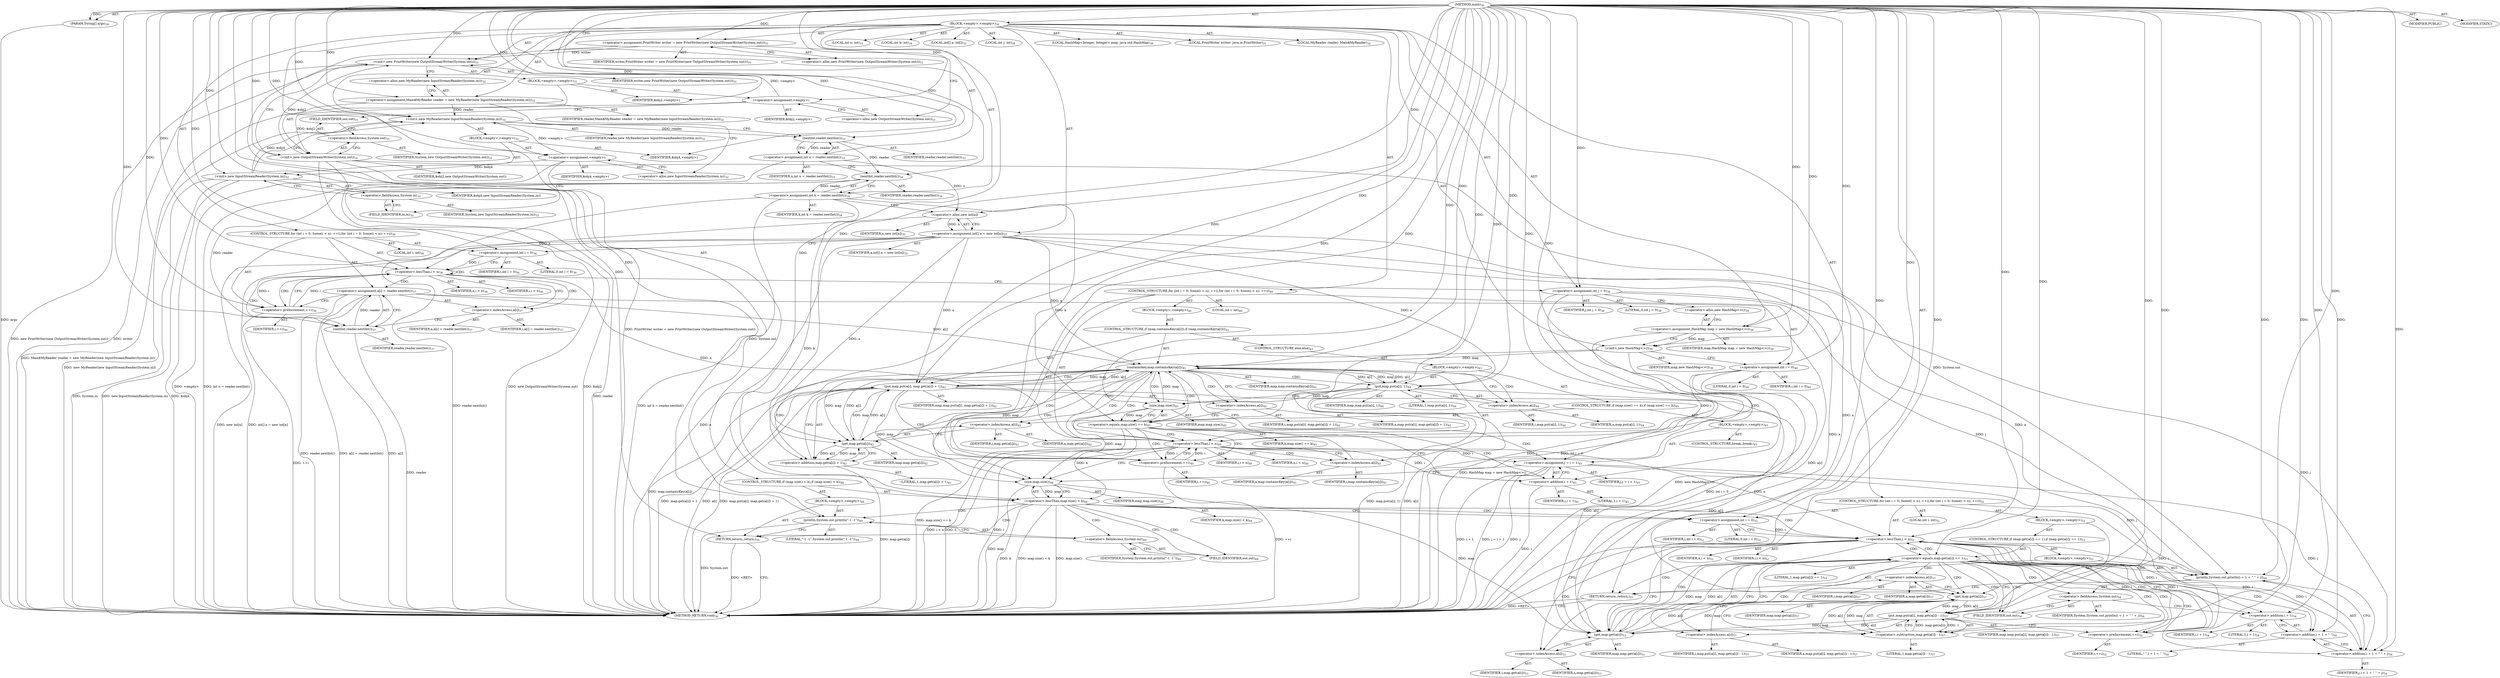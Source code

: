 digraph "main" {  
"119" [label = <(METHOD,main)<SUB>30</SUB>> ]
"120" [label = <(PARAM,String[] args)<SUB>30</SUB>> ]
"121" [label = <(BLOCK,&lt;empty&gt;,&lt;empty&gt;)<SUB>30</SUB>> ]
"20" [label = <(LOCAL,PrintWriter writer: java.io.PrintWriter)<SUB>31</SUB>> ]
"122" [label = <(&lt;operator&gt;.assignment,PrintWriter writer = new PrintWriter(new OutputStreamWriter(System.out)))<SUB>31</SUB>> ]
"123" [label = <(IDENTIFIER,writer,PrintWriter writer = new PrintWriter(new OutputStreamWriter(System.out)))<SUB>31</SUB>> ]
"124" [label = <(&lt;operator&gt;.alloc,new PrintWriter(new OutputStreamWriter(System.out)))<SUB>31</SUB>> ]
"125" [label = <(&lt;init&gt;,new PrintWriter(new OutputStreamWriter(System.out)))<SUB>31</SUB>> ]
"19" [label = <(IDENTIFIER,writer,new PrintWriter(new OutputStreamWriter(System.out)))<SUB>31</SUB>> ]
"126" [label = <(BLOCK,&lt;empty&gt;,&lt;empty&gt;)<SUB>31</SUB>> ]
"127" [label = <(&lt;operator&gt;.assignment,&lt;empty&gt;)> ]
"128" [label = <(IDENTIFIER,$obj2,&lt;empty&gt;)> ]
"129" [label = <(&lt;operator&gt;.alloc,new OutputStreamWriter(System.out))<SUB>31</SUB>> ]
"130" [label = <(&lt;init&gt;,new OutputStreamWriter(System.out))<SUB>31</SUB>> ]
"131" [label = <(IDENTIFIER,$obj2,new OutputStreamWriter(System.out))> ]
"132" [label = <(&lt;operator&gt;.fieldAccess,System.out)<SUB>31</SUB>> ]
"133" [label = <(IDENTIFIER,System,new OutputStreamWriter(System.out))<SUB>31</SUB>> ]
"134" [label = <(FIELD_IDENTIFIER,out,out)<SUB>31</SUB>> ]
"135" [label = <(IDENTIFIER,$obj2,&lt;empty&gt;)> ]
"22" [label = <(LOCAL,MyReader reader: Main$MyReader)<SUB>32</SUB>> ]
"136" [label = <(&lt;operator&gt;.assignment,Main$MyReader reader = new MyReader(new InputStreamReader(System.in)))<SUB>32</SUB>> ]
"137" [label = <(IDENTIFIER,reader,Main$MyReader reader = new MyReader(new InputStreamReader(System.in)))<SUB>32</SUB>> ]
"138" [label = <(&lt;operator&gt;.alloc,new MyReader(new InputStreamReader(System.in)))<SUB>32</SUB>> ]
"139" [label = <(&lt;init&gt;,new MyReader(new InputStreamReader(System.in)))<SUB>32</SUB>> ]
"21" [label = <(IDENTIFIER,reader,new MyReader(new InputStreamReader(System.in)))<SUB>32</SUB>> ]
"140" [label = <(BLOCK,&lt;empty&gt;,&lt;empty&gt;)<SUB>32</SUB>> ]
"141" [label = <(&lt;operator&gt;.assignment,&lt;empty&gt;)> ]
"142" [label = <(IDENTIFIER,$obj4,&lt;empty&gt;)> ]
"143" [label = <(&lt;operator&gt;.alloc,new InputStreamReader(System.in))<SUB>32</SUB>> ]
"144" [label = <(&lt;init&gt;,new InputStreamReader(System.in))<SUB>32</SUB>> ]
"145" [label = <(IDENTIFIER,$obj4,new InputStreamReader(System.in))> ]
"146" [label = <(&lt;operator&gt;.fieldAccess,System.in)<SUB>32</SUB>> ]
"147" [label = <(IDENTIFIER,System,new InputStreamReader(System.in))<SUB>32</SUB>> ]
"148" [label = <(FIELD_IDENTIFIER,in,in)<SUB>32</SUB>> ]
"149" [label = <(IDENTIFIER,$obj4,&lt;empty&gt;)> ]
"150" [label = <(LOCAL,int n: int)<SUB>33</SUB>> ]
"151" [label = <(&lt;operator&gt;.assignment,int n = reader.nextInt())<SUB>33</SUB>> ]
"152" [label = <(IDENTIFIER,n,int n = reader.nextInt())<SUB>33</SUB>> ]
"153" [label = <(nextInt,reader.nextInt())<SUB>33</SUB>> ]
"154" [label = <(IDENTIFIER,reader,reader.nextInt())<SUB>33</SUB>> ]
"155" [label = <(LOCAL,int k: int)<SUB>34</SUB>> ]
"156" [label = <(&lt;operator&gt;.assignment,int k = reader.nextInt())<SUB>34</SUB>> ]
"157" [label = <(IDENTIFIER,k,int k = reader.nextInt())<SUB>34</SUB>> ]
"158" [label = <(nextInt,reader.nextInt())<SUB>34</SUB>> ]
"159" [label = <(IDENTIFIER,reader,reader.nextInt())<SUB>34</SUB>> ]
"160" [label = <(LOCAL,int[] a: int[])<SUB>35</SUB>> ]
"161" [label = <(&lt;operator&gt;.assignment,int[] a = new int[n])<SUB>35</SUB>> ]
"162" [label = <(IDENTIFIER,a,int[] a = new int[n])<SUB>35</SUB>> ]
"163" [label = <(&lt;operator&gt;.alloc,new int[n])> ]
"164" [label = <(IDENTIFIER,n,new int[n])<SUB>35</SUB>> ]
"165" [label = <(CONTROL_STRUCTURE,for (int i = 0; Some(i &lt; n); ++i),for (int i = 0; Some(i &lt; n); ++i))<SUB>36</SUB>> ]
"166" [label = <(LOCAL,int i: int)<SUB>36</SUB>> ]
"167" [label = <(&lt;operator&gt;.assignment,int i = 0)<SUB>36</SUB>> ]
"168" [label = <(IDENTIFIER,i,int i = 0)<SUB>36</SUB>> ]
"169" [label = <(LITERAL,0,int i = 0)<SUB>36</SUB>> ]
"170" [label = <(&lt;operator&gt;.lessThan,i &lt; n)<SUB>36</SUB>> ]
"171" [label = <(IDENTIFIER,i,i &lt; n)<SUB>36</SUB>> ]
"172" [label = <(IDENTIFIER,n,i &lt; n)<SUB>36</SUB>> ]
"173" [label = <(&lt;operator&gt;.preIncrement,++i)<SUB>36</SUB>> ]
"174" [label = <(IDENTIFIER,i,++i)<SUB>36</SUB>> ]
"175" [label = <(&lt;operator&gt;.assignment,a[i] = reader.nextInt())<SUB>37</SUB>> ]
"176" [label = <(&lt;operator&gt;.indexAccess,a[i])<SUB>37</SUB>> ]
"177" [label = <(IDENTIFIER,a,a[i] = reader.nextInt())<SUB>37</SUB>> ]
"178" [label = <(IDENTIFIER,i,a[i] = reader.nextInt())<SUB>37</SUB>> ]
"179" [label = <(nextInt,reader.nextInt())<SUB>37</SUB>> ]
"180" [label = <(IDENTIFIER,reader,reader.nextInt())<SUB>37</SUB>> ]
"181" [label = <(LOCAL,int j: int)<SUB>38</SUB>> ]
"182" [label = <(&lt;operator&gt;.assignment,int j = 0)<SUB>38</SUB>> ]
"183" [label = <(IDENTIFIER,j,int j = 0)<SUB>38</SUB>> ]
"184" [label = <(LITERAL,0,int j = 0)<SUB>38</SUB>> ]
"24" [label = <(LOCAL,HashMap&lt;Integer, Integer&gt; map: java.util.HashMap)<SUB>39</SUB>> ]
"185" [label = <(&lt;operator&gt;.assignment,HashMap map = new HashMap&lt;&gt;())<SUB>39</SUB>> ]
"186" [label = <(IDENTIFIER,map,HashMap map = new HashMap&lt;&gt;())<SUB>39</SUB>> ]
"187" [label = <(&lt;operator&gt;.alloc,new HashMap&lt;&gt;())<SUB>39</SUB>> ]
"188" [label = <(&lt;init&gt;,new HashMap&lt;&gt;())<SUB>39</SUB>> ]
"23" [label = <(IDENTIFIER,map,new HashMap&lt;&gt;())<SUB>39</SUB>> ]
"189" [label = <(CONTROL_STRUCTURE,for (int i = 0; Some(i &lt; n); ++i),for (int i = 0; Some(i &lt; n); ++i))<SUB>40</SUB>> ]
"190" [label = <(LOCAL,int i: int)<SUB>40</SUB>> ]
"191" [label = <(&lt;operator&gt;.assignment,int i = 0)<SUB>40</SUB>> ]
"192" [label = <(IDENTIFIER,i,int i = 0)<SUB>40</SUB>> ]
"193" [label = <(LITERAL,0,int i = 0)<SUB>40</SUB>> ]
"194" [label = <(&lt;operator&gt;.lessThan,i &lt; n)<SUB>40</SUB>> ]
"195" [label = <(IDENTIFIER,i,i &lt; n)<SUB>40</SUB>> ]
"196" [label = <(IDENTIFIER,n,i &lt; n)<SUB>40</SUB>> ]
"197" [label = <(&lt;operator&gt;.preIncrement,++i)<SUB>40</SUB>> ]
"198" [label = <(IDENTIFIER,i,++i)<SUB>40</SUB>> ]
"199" [label = <(BLOCK,&lt;empty&gt;,&lt;empty&gt;)<SUB>40</SUB>> ]
"200" [label = <(CONTROL_STRUCTURE,if (map.containsKey(a[i])),if (map.containsKey(a[i])))<SUB>41</SUB>> ]
"201" [label = <(containsKey,map.containsKey(a[i]))<SUB>41</SUB>> ]
"202" [label = <(IDENTIFIER,map,map.containsKey(a[i]))<SUB>41</SUB>> ]
"203" [label = <(&lt;operator&gt;.indexAccess,a[i])<SUB>41</SUB>> ]
"204" [label = <(IDENTIFIER,a,map.containsKey(a[i]))<SUB>41</SUB>> ]
"205" [label = <(IDENTIFIER,i,map.containsKey(a[i]))<SUB>41</SUB>> ]
"206" [label = <(put,map.put(a[i], map.get(a[i]) + 1))<SUB>42</SUB>> ]
"207" [label = <(IDENTIFIER,map,map.put(a[i], map.get(a[i]) + 1))<SUB>42</SUB>> ]
"208" [label = <(&lt;operator&gt;.indexAccess,a[i])<SUB>42</SUB>> ]
"209" [label = <(IDENTIFIER,a,map.put(a[i], map.get(a[i]) + 1))<SUB>42</SUB>> ]
"210" [label = <(IDENTIFIER,i,map.put(a[i], map.get(a[i]) + 1))<SUB>42</SUB>> ]
"211" [label = <(&lt;operator&gt;.addition,map.get(a[i]) + 1)<SUB>42</SUB>> ]
"212" [label = <(get,map.get(a[i]))<SUB>42</SUB>> ]
"213" [label = <(IDENTIFIER,map,map.get(a[i]))<SUB>42</SUB>> ]
"214" [label = <(&lt;operator&gt;.indexAccess,a[i])<SUB>42</SUB>> ]
"215" [label = <(IDENTIFIER,a,map.get(a[i]))<SUB>42</SUB>> ]
"216" [label = <(IDENTIFIER,i,map.get(a[i]))<SUB>42</SUB>> ]
"217" [label = <(LITERAL,1,map.get(a[i]) + 1)<SUB>42</SUB>> ]
"218" [label = <(CONTROL_STRUCTURE,else,else)<SUB>43</SUB>> ]
"219" [label = <(BLOCK,&lt;empty&gt;,&lt;empty&gt;)<SUB>43</SUB>> ]
"220" [label = <(put,map.put(a[i], 1))<SUB>44</SUB>> ]
"221" [label = <(IDENTIFIER,map,map.put(a[i], 1))<SUB>44</SUB>> ]
"222" [label = <(&lt;operator&gt;.indexAccess,a[i])<SUB>44</SUB>> ]
"223" [label = <(IDENTIFIER,a,map.put(a[i], 1))<SUB>44</SUB>> ]
"224" [label = <(IDENTIFIER,i,map.put(a[i], 1))<SUB>44</SUB>> ]
"225" [label = <(LITERAL,1,map.put(a[i], 1))<SUB>44</SUB>> ]
"226" [label = <(CONTROL_STRUCTURE,if (map.size() == k),if (map.size() == k))<SUB>45</SUB>> ]
"227" [label = <(&lt;operator&gt;.equals,map.size() == k)<SUB>45</SUB>> ]
"228" [label = <(size,map.size())<SUB>45</SUB>> ]
"229" [label = <(IDENTIFIER,map,map.size())<SUB>45</SUB>> ]
"230" [label = <(IDENTIFIER,k,map.size() == k)<SUB>45</SUB>> ]
"231" [label = <(BLOCK,&lt;empty&gt;,&lt;empty&gt;)<SUB>45</SUB>> ]
"232" [label = <(&lt;operator&gt;.assignment,j = i + 1)<SUB>45</SUB>> ]
"233" [label = <(IDENTIFIER,j,j = i + 1)<SUB>45</SUB>> ]
"234" [label = <(&lt;operator&gt;.addition,i + 1)<SUB>45</SUB>> ]
"235" [label = <(IDENTIFIER,i,i + 1)<SUB>45</SUB>> ]
"236" [label = <(LITERAL,1,i + 1)<SUB>45</SUB>> ]
"237" [label = <(CONTROL_STRUCTURE,break;,break;)<SUB>45</SUB>> ]
"238" [label = <(CONTROL_STRUCTURE,if (map.size() &lt; k),if (map.size() &lt; k))<SUB>48</SUB>> ]
"239" [label = <(&lt;operator&gt;.lessThan,map.size() &lt; k)<SUB>48</SUB>> ]
"240" [label = <(size,map.size())<SUB>48</SUB>> ]
"241" [label = <(IDENTIFIER,map,map.size())<SUB>48</SUB>> ]
"242" [label = <(IDENTIFIER,k,map.size() &lt; k)<SUB>48</SUB>> ]
"243" [label = <(BLOCK,&lt;empty&gt;,&lt;empty&gt;)<SUB>48</SUB>> ]
"244" [label = <(println,System.out.println(&quot;-1 -1&quot;))<SUB>49</SUB>> ]
"245" [label = <(&lt;operator&gt;.fieldAccess,System.out)<SUB>49</SUB>> ]
"246" [label = <(IDENTIFIER,System,System.out.println(&quot;-1 -1&quot;))<SUB>49</SUB>> ]
"247" [label = <(FIELD_IDENTIFIER,out,out)<SUB>49</SUB>> ]
"248" [label = <(LITERAL,&quot;-1 -1&quot;,System.out.println(&quot;-1 -1&quot;))<SUB>49</SUB>> ]
"249" [label = <(RETURN,return;,return;)<SUB>50</SUB>> ]
"250" [label = <(CONTROL_STRUCTURE,for (int i = 0; Some(i &lt; n); ++i),for (int i = 0; Some(i &lt; n); ++i))<SUB>52</SUB>> ]
"251" [label = <(LOCAL,int i: int)<SUB>52</SUB>> ]
"252" [label = <(&lt;operator&gt;.assignment,int i = 0)<SUB>52</SUB>> ]
"253" [label = <(IDENTIFIER,i,int i = 0)<SUB>52</SUB>> ]
"254" [label = <(LITERAL,0,int i = 0)<SUB>52</SUB>> ]
"255" [label = <(&lt;operator&gt;.lessThan,i &lt; n)<SUB>52</SUB>> ]
"256" [label = <(IDENTIFIER,i,i &lt; n)<SUB>52</SUB>> ]
"257" [label = <(IDENTIFIER,n,i &lt; n)<SUB>52</SUB>> ]
"258" [label = <(&lt;operator&gt;.preIncrement,++i)<SUB>52</SUB>> ]
"259" [label = <(IDENTIFIER,i,++i)<SUB>52</SUB>> ]
"260" [label = <(BLOCK,&lt;empty&gt;,&lt;empty&gt;)<SUB>52</SUB>> ]
"261" [label = <(CONTROL_STRUCTURE,if (map.get(a[i]) == 1),if (map.get(a[i]) == 1))<SUB>53</SUB>> ]
"262" [label = <(&lt;operator&gt;.equals,map.get(a[i]) == 1)<SUB>53</SUB>> ]
"263" [label = <(get,map.get(a[i]))<SUB>53</SUB>> ]
"264" [label = <(IDENTIFIER,map,map.get(a[i]))<SUB>53</SUB>> ]
"265" [label = <(&lt;operator&gt;.indexAccess,a[i])<SUB>53</SUB>> ]
"266" [label = <(IDENTIFIER,a,map.get(a[i]))<SUB>53</SUB>> ]
"267" [label = <(IDENTIFIER,i,map.get(a[i]))<SUB>53</SUB>> ]
"268" [label = <(LITERAL,1,map.get(a[i]) == 1)<SUB>53</SUB>> ]
"269" [label = <(BLOCK,&lt;empty&gt;,&lt;empty&gt;)<SUB>53</SUB>> ]
"270" [label = <(println,System.out.println(i + 1 + &quot; &quot; + j))<SUB>54</SUB>> ]
"271" [label = <(&lt;operator&gt;.fieldAccess,System.out)<SUB>54</SUB>> ]
"272" [label = <(IDENTIFIER,System,System.out.println(i + 1 + &quot; &quot; + j))<SUB>54</SUB>> ]
"273" [label = <(FIELD_IDENTIFIER,out,out)<SUB>54</SUB>> ]
"274" [label = <(&lt;operator&gt;.addition,i + 1 + &quot; &quot; + j)<SUB>54</SUB>> ]
"275" [label = <(&lt;operator&gt;.addition,i + 1 + &quot; &quot;)<SUB>54</SUB>> ]
"276" [label = <(&lt;operator&gt;.addition,i + 1)<SUB>54</SUB>> ]
"277" [label = <(IDENTIFIER,i,i + 1)<SUB>54</SUB>> ]
"278" [label = <(LITERAL,1,i + 1)<SUB>54</SUB>> ]
"279" [label = <(LITERAL,&quot; &quot;,i + 1 + &quot; &quot;)<SUB>54</SUB>> ]
"280" [label = <(IDENTIFIER,j,i + 1 + &quot; &quot; + j)<SUB>54</SUB>> ]
"281" [label = <(RETURN,return;,return;)<SUB>55</SUB>> ]
"282" [label = <(put,map.put(a[i], map.get(a[i]) - 1))<SUB>57</SUB>> ]
"283" [label = <(IDENTIFIER,map,map.put(a[i], map.get(a[i]) - 1))<SUB>57</SUB>> ]
"284" [label = <(&lt;operator&gt;.indexAccess,a[i])<SUB>57</SUB>> ]
"285" [label = <(IDENTIFIER,a,map.put(a[i], map.get(a[i]) - 1))<SUB>57</SUB>> ]
"286" [label = <(IDENTIFIER,i,map.put(a[i], map.get(a[i]) - 1))<SUB>57</SUB>> ]
"287" [label = <(&lt;operator&gt;.subtraction,map.get(a[i]) - 1)<SUB>57</SUB>> ]
"288" [label = <(get,map.get(a[i]))<SUB>57</SUB>> ]
"289" [label = <(IDENTIFIER,map,map.get(a[i]))<SUB>57</SUB>> ]
"290" [label = <(&lt;operator&gt;.indexAccess,a[i])<SUB>57</SUB>> ]
"291" [label = <(IDENTIFIER,a,map.get(a[i]))<SUB>57</SUB>> ]
"292" [label = <(IDENTIFIER,i,map.get(a[i]))<SUB>57</SUB>> ]
"293" [label = <(LITERAL,1,map.get(a[i]) - 1)<SUB>57</SUB>> ]
"294" [label = <(MODIFIER,PUBLIC)> ]
"295" [label = <(MODIFIER,STATIC)> ]
"296" [label = <(METHOD_RETURN,void)<SUB>30</SUB>> ]
  "119" -> "120"  [ label = "AST: "] 
  "119" -> "121"  [ label = "AST: "] 
  "119" -> "294"  [ label = "AST: "] 
  "119" -> "295"  [ label = "AST: "] 
  "119" -> "296"  [ label = "AST: "] 
  "121" -> "20"  [ label = "AST: "] 
  "121" -> "122"  [ label = "AST: "] 
  "121" -> "125"  [ label = "AST: "] 
  "121" -> "22"  [ label = "AST: "] 
  "121" -> "136"  [ label = "AST: "] 
  "121" -> "139"  [ label = "AST: "] 
  "121" -> "150"  [ label = "AST: "] 
  "121" -> "151"  [ label = "AST: "] 
  "121" -> "155"  [ label = "AST: "] 
  "121" -> "156"  [ label = "AST: "] 
  "121" -> "160"  [ label = "AST: "] 
  "121" -> "161"  [ label = "AST: "] 
  "121" -> "165"  [ label = "AST: "] 
  "121" -> "181"  [ label = "AST: "] 
  "121" -> "182"  [ label = "AST: "] 
  "121" -> "24"  [ label = "AST: "] 
  "121" -> "185"  [ label = "AST: "] 
  "121" -> "188"  [ label = "AST: "] 
  "121" -> "189"  [ label = "AST: "] 
  "121" -> "238"  [ label = "AST: "] 
  "121" -> "250"  [ label = "AST: "] 
  "122" -> "123"  [ label = "AST: "] 
  "122" -> "124"  [ label = "AST: "] 
  "125" -> "19"  [ label = "AST: "] 
  "125" -> "126"  [ label = "AST: "] 
  "126" -> "127"  [ label = "AST: "] 
  "126" -> "130"  [ label = "AST: "] 
  "126" -> "135"  [ label = "AST: "] 
  "127" -> "128"  [ label = "AST: "] 
  "127" -> "129"  [ label = "AST: "] 
  "130" -> "131"  [ label = "AST: "] 
  "130" -> "132"  [ label = "AST: "] 
  "132" -> "133"  [ label = "AST: "] 
  "132" -> "134"  [ label = "AST: "] 
  "136" -> "137"  [ label = "AST: "] 
  "136" -> "138"  [ label = "AST: "] 
  "139" -> "21"  [ label = "AST: "] 
  "139" -> "140"  [ label = "AST: "] 
  "140" -> "141"  [ label = "AST: "] 
  "140" -> "144"  [ label = "AST: "] 
  "140" -> "149"  [ label = "AST: "] 
  "141" -> "142"  [ label = "AST: "] 
  "141" -> "143"  [ label = "AST: "] 
  "144" -> "145"  [ label = "AST: "] 
  "144" -> "146"  [ label = "AST: "] 
  "146" -> "147"  [ label = "AST: "] 
  "146" -> "148"  [ label = "AST: "] 
  "151" -> "152"  [ label = "AST: "] 
  "151" -> "153"  [ label = "AST: "] 
  "153" -> "154"  [ label = "AST: "] 
  "156" -> "157"  [ label = "AST: "] 
  "156" -> "158"  [ label = "AST: "] 
  "158" -> "159"  [ label = "AST: "] 
  "161" -> "162"  [ label = "AST: "] 
  "161" -> "163"  [ label = "AST: "] 
  "163" -> "164"  [ label = "AST: "] 
  "165" -> "166"  [ label = "AST: "] 
  "165" -> "167"  [ label = "AST: "] 
  "165" -> "170"  [ label = "AST: "] 
  "165" -> "173"  [ label = "AST: "] 
  "165" -> "175"  [ label = "AST: "] 
  "167" -> "168"  [ label = "AST: "] 
  "167" -> "169"  [ label = "AST: "] 
  "170" -> "171"  [ label = "AST: "] 
  "170" -> "172"  [ label = "AST: "] 
  "173" -> "174"  [ label = "AST: "] 
  "175" -> "176"  [ label = "AST: "] 
  "175" -> "179"  [ label = "AST: "] 
  "176" -> "177"  [ label = "AST: "] 
  "176" -> "178"  [ label = "AST: "] 
  "179" -> "180"  [ label = "AST: "] 
  "182" -> "183"  [ label = "AST: "] 
  "182" -> "184"  [ label = "AST: "] 
  "185" -> "186"  [ label = "AST: "] 
  "185" -> "187"  [ label = "AST: "] 
  "188" -> "23"  [ label = "AST: "] 
  "189" -> "190"  [ label = "AST: "] 
  "189" -> "191"  [ label = "AST: "] 
  "189" -> "194"  [ label = "AST: "] 
  "189" -> "197"  [ label = "AST: "] 
  "189" -> "199"  [ label = "AST: "] 
  "191" -> "192"  [ label = "AST: "] 
  "191" -> "193"  [ label = "AST: "] 
  "194" -> "195"  [ label = "AST: "] 
  "194" -> "196"  [ label = "AST: "] 
  "197" -> "198"  [ label = "AST: "] 
  "199" -> "200"  [ label = "AST: "] 
  "200" -> "201"  [ label = "AST: "] 
  "200" -> "206"  [ label = "AST: "] 
  "200" -> "218"  [ label = "AST: "] 
  "201" -> "202"  [ label = "AST: "] 
  "201" -> "203"  [ label = "AST: "] 
  "203" -> "204"  [ label = "AST: "] 
  "203" -> "205"  [ label = "AST: "] 
  "206" -> "207"  [ label = "AST: "] 
  "206" -> "208"  [ label = "AST: "] 
  "206" -> "211"  [ label = "AST: "] 
  "208" -> "209"  [ label = "AST: "] 
  "208" -> "210"  [ label = "AST: "] 
  "211" -> "212"  [ label = "AST: "] 
  "211" -> "217"  [ label = "AST: "] 
  "212" -> "213"  [ label = "AST: "] 
  "212" -> "214"  [ label = "AST: "] 
  "214" -> "215"  [ label = "AST: "] 
  "214" -> "216"  [ label = "AST: "] 
  "218" -> "219"  [ label = "AST: "] 
  "219" -> "220"  [ label = "AST: "] 
  "219" -> "226"  [ label = "AST: "] 
  "220" -> "221"  [ label = "AST: "] 
  "220" -> "222"  [ label = "AST: "] 
  "220" -> "225"  [ label = "AST: "] 
  "222" -> "223"  [ label = "AST: "] 
  "222" -> "224"  [ label = "AST: "] 
  "226" -> "227"  [ label = "AST: "] 
  "226" -> "231"  [ label = "AST: "] 
  "227" -> "228"  [ label = "AST: "] 
  "227" -> "230"  [ label = "AST: "] 
  "228" -> "229"  [ label = "AST: "] 
  "231" -> "232"  [ label = "AST: "] 
  "231" -> "237"  [ label = "AST: "] 
  "232" -> "233"  [ label = "AST: "] 
  "232" -> "234"  [ label = "AST: "] 
  "234" -> "235"  [ label = "AST: "] 
  "234" -> "236"  [ label = "AST: "] 
  "238" -> "239"  [ label = "AST: "] 
  "238" -> "243"  [ label = "AST: "] 
  "239" -> "240"  [ label = "AST: "] 
  "239" -> "242"  [ label = "AST: "] 
  "240" -> "241"  [ label = "AST: "] 
  "243" -> "244"  [ label = "AST: "] 
  "243" -> "249"  [ label = "AST: "] 
  "244" -> "245"  [ label = "AST: "] 
  "244" -> "248"  [ label = "AST: "] 
  "245" -> "246"  [ label = "AST: "] 
  "245" -> "247"  [ label = "AST: "] 
  "250" -> "251"  [ label = "AST: "] 
  "250" -> "252"  [ label = "AST: "] 
  "250" -> "255"  [ label = "AST: "] 
  "250" -> "258"  [ label = "AST: "] 
  "250" -> "260"  [ label = "AST: "] 
  "252" -> "253"  [ label = "AST: "] 
  "252" -> "254"  [ label = "AST: "] 
  "255" -> "256"  [ label = "AST: "] 
  "255" -> "257"  [ label = "AST: "] 
  "258" -> "259"  [ label = "AST: "] 
  "260" -> "261"  [ label = "AST: "] 
  "260" -> "282"  [ label = "AST: "] 
  "261" -> "262"  [ label = "AST: "] 
  "261" -> "269"  [ label = "AST: "] 
  "262" -> "263"  [ label = "AST: "] 
  "262" -> "268"  [ label = "AST: "] 
  "263" -> "264"  [ label = "AST: "] 
  "263" -> "265"  [ label = "AST: "] 
  "265" -> "266"  [ label = "AST: "] 
  "265" -> "267"  [ label = "AST: "] 
  "269" -> "270"  [ label = "AST: "] 
  "269" -> "281"  [ label = "AST: "] 
  "270" -> "271"  [ label = "AST: "] 
  "270" -> "274"  [ label = "AST: "] 
  "271" -> "272"  [ label = "AST: "] 
  "271" -> "273"  [ label = "AST: "] 
  "274" -> "275"  [ label = "AST: "] 
  "274" -> "280"  [ label = "AST: "] 
  "275" -> "276"  [ label = "AST: "] 
  "275" -> "279"  [ label = "AST: "] 
  "276" -> "277"  [ label = "AST: "] 
  "276" -> "278"  [ label = "AST: "] 
  "282" -> "283"  [ label = "AST: "] 
  "282" -> "284"  [ label = "AST: "] 
  "282" -> "287"  [ label = "AST: "] 
  "284" -> "285"  [ label = "AST: "] 
  "284" -> "286"  [ label = "AST: "] 
  "287" -> "288"  [ label = "AST: "] 
  "287" -> "293"  [ label = "AST: "] 
  "288" -> "289"  [ label = "AST: "] 
  "288" -> "290"  [ label = "AST: "] 
  "290" -> "291"  [ label = "AST: "] 
  "290" -> "292"  [ label = "AST: "] 
  "122" -> "129"  [ label = "CFG: "] 
  "125" -> "138"  [ label = "CFG: "] 
  "136" -> "143"  [ label = "CFG: "] 
  "139" -> "153"  [ label = "CFG: "] 
  "151" -> "158"  [ label = "CFG: "] 
  "156" -> "163"  [ label = "CFG: "] 
  "161" -> "167"  [ label = "CFG: "] 
  "182" -> "187"  [ label = "CFG: "] 
  "185" -> "188"  [ label = "CFG: "] 
  "188" -> "191"  [ label = "CFG: "] 
  "124" -> "122"  [ label = "CFG: "] 
  "138" -> "136"  [ label = "CFG: "] 
  "153" -> "151"  [ label = "CFG: "] 
  "158" -> "156"  [ label = "CFG: "] 
  "163" -> "161"  [ label = "CFG: "] 
  "167" -> "170"  [ label = "CFG: "] 
  "170" -> "176"  [ label = "CFG: "] 
  "170" -> "182"  [ label = "CFG: "] 
  "173" -> "170"  [ label = "CFG: "] 
  "175" -> "173"  [ label = "CFG: "] 
  "187" -> "185"  [ label = "CFG: "] 
  "191" -> "194"  [ label = "CFG: "] 
  "194" -> "203"  [ label = "CFG: "] 
  "194" -> "240"  [ label = "CFG: "] 
  "197" -> "194"  [ label = "CFG: "] 
  "239" -> "247"  [ label = "CFG: "] 
  "239" -> "252"  [ label = "CFG: "] 
  "252" -> "255"  [ label = "CFG: "] 
  "255" -> "296"  [ label = "CFG: "] 
  "255" -> "265"  [ label = "CFG: "] 
  "258" -> "255"  [ label = "CFG: "] 
  "127" -> "134"  [ label = "CFG: "] 
  "130" -> "125"  [ label = "CFG: "] 
  "141" -> "148"  [ label = "CFG: "] 
  "144" -> "139"  [ label = "CFG: "] 
  "176" -> "179"  [ label = "CFG: "] 
  "179" -> "175"  [ label = "CFG: "] 
  "240" -> "239"  [ label = "CFG: "] 
  "244" -> "249"  [ label = "CFG: "] 
  "249" -> "296"  [ label = "CFG: "] 
  "282" -> "258"  [ label = "CFG: "] 
  "129" -> "127"  [ label = "CFG: "] 
  "132" -> "130"  [ label = "CFG: "] 
  "143" -> "141"  [ label = "CFG: "] 
  "146" -> "144"  [ label = "CFG: "] 
  "201" -> "208"  [ label = "CFG: "] 
  "201" -> "222"  [ label = "CFG: "] 
  "206" -> "197"  [ label = "CFG: "] 
  "245" -> "244"  [ label = "CFG: "] 
  "262" -> "273"  [ label = "CFG: "] 
  "262" -> "284"  [ label = "CFG: "] 
  "284" -> "290"  [ label = "CFG: "] 
  "287" -> "282"  [ label = "CFG: "] 
  "134" -> "132"  [ label = "CFG: "] 
  "148" -> "146"  [ label = "CFG: "] 
  "203" -> "201"  [ label = "CFG: "] 
  "208" -> "214"  [ label = "CFG: "] 
  "211" -> "206"  [ label = "CFG: "] 
  "247" -> "245"  [ label = "CFG: "] 
  "263" -> "262"  [ label = "CFG: "] 
  "270" -> "281"  [ label = "CFG: "] 
  "281" -> "296"  [ label = "CFG: "] 
  "288" -> "287"  [ label = "CFG: "] 
  "212" -> "211"  [ label = "CFG: "] 
  "220" -> "228"  [ label = "CFG: "] 
  "265" -> "263"  [ label = "CFG: "] 
  "271" -> "276"  [ label = "CFG: "] 
  "274" -> "270"  [ label = "CFG: "] 
  "290" -> "288"  [ label = "CFG: "] 
  "214" -> "212"  [ label = "CFG: "] 
  "222" -> "220"  [ label = "CFG: "] 
  "227" -> "234"  [ label = "CFG: "] 
  "227" -> "197"  [ label = "CFG: "] 
  "273" -> "271"  [ label = "CFG: "] 
  "275" -> "274"  [ label = "CFG: "] 
  "228" -> "227"  [ label = "CFG: "] 
  "232" -> "240"  [ label = "CFG: "] 
  "276" -> "275"  [ label = "CFG: "] 
  "234" -> "232"  [ label = "CFG: "] 
  "119" -> "124"  [ label = "CFG: "] 
  "281" -> "296"  [ label = "DDG: &lt;RET&gt;"] 
  "249" -> "296"  [ label = "DDG: &lt;RET&gt;"] 
  "120" -> "296"  [ label = "DDG: args"] 
  "122" -> "296"  [ label = "DDG: PrintWriter writer = new PrintWriter(new OutputStreamWriter(System.out))"] 
  "125" -> "296"  [ label = "DDG: writer"] 
  "130" -> "296"  [ label = "DDG: $obj2"] 
  "130" -> "296"  [ label = "DDG: new OutputStreamWriter(System.out)"] 
  "125" -> "296"  [ label = "DDG: new PrintWriter(new OutputStreamWriter(System.out))"] 
  "136" -> "296"  [ label = "DDG: Main$MyReader reader = new MyReader(new InputStreamReader(System.in))"] 
  "141" -> "296"  [ label = "DDG: &lt;empty&gt;"] 
  "144" -> "296"  [ label = "DDG: $obj4"] 
  "144" -> "296"  [ label = "DDG: System.in"] 
  "144" -> "296"  [ label = "DDG: new InputStreamReader(System.in)"] 
  "139" -> "296"  [ label = "DDG: new MyReader(new InputStreamReader(System.in))"] 
  "151" -> "296"  [ label = "DDG: int n = reader.nextInt()"] 
  "158" -> "296"  [ label = "DDG: reader"] 
  "156" -> "296"  [ label = "DDG: reader.nextInt()"] 
  "156" -> "296"  [ label = "DDG: int k = reader.nextInt()"] 
  "161" -> "296"  [ label = "DDG: a"] 
  "161" -> "296"  [ label = "DDG: new int[n]"] 
  "161" -> "296"  [ label = "DDG: int[] a = new int[n]"] 
  "182" -> "296"  [ label = "DDG: j"] 
  "182" -> "296"  [ label = "DDG: int j = 0"] 
  "185" -> "296"  [ label = "DDG: HashMap map = new HashMap&lt;&gt;()"] 
  "188" -> "296"  [ label = "DDG: new HashMap&lt;&gt;()"] 
  "191" -> "296"  [ label = "DDG: int i = 0"] 
  "194" -> "296"  [ label = "DDG: i"] 
  "194" -> "296"  [ label = "DDG: n"] 
  "194" -> "296"  [ label = "DDG: i &lt; n"] 
  "201" -> "296"  [ label = "DDG: map.containsKey(a[i])"] 
  "220" -> "296"  [ label = "DDG: a[i]"] 
  "220" -> "296"  [ label = "DDG: map.put(a[i], 1)"] 
  "227" -> "296"  [ label = "DDG: map.size() == k"] 
  "232" -> "296"  [ label = "DDG: j"] 
  "234" -> "296"  [ label = "DDG: i"] 
  "232" -> "296"  [ label = "DDG: i + 1"] 
  "232" -> "296"  [ label = "DDG: j = i + 1"] 
  "240" -> "296"  [ label = "DDG: map"] 
  "239" -> "296"  [ label = "DDG: map.size()"] 
  "239" -> "296"  [ label = "DDG: k"] 
  "239" -> "296"  [ label = "DDG: map.size() &lt; k"] 
  "244" -> "296"  [ label = "DDG: System.out"] 
  "206" -> "296"  [ label = "DDG: a[i]"] 
  "211" -> "296"  [ label = "DDG: map.get(a[i])"] 
  "206" -> "296"  [ label = "DDG: map.get(a[i]) + 1"] 
  "206" -> "296"  [ label = "DDG: map.put(a[i], map.get(a[i]) + 1)"] 
  "197" -> "296"  [ label = "DDG: ++i"] 
  "175" -> "296"  [ label = "DDG: a[i]"] 
  "179" -> "296"  [ label = "DDG: reader"] 
  "175" -> "296"  [ label = "DDG: reader.nextInt()"] 
  "175" -> "296"  [ label = "DDG: a[i] = reader.nextInt()"] 
  "173" -> "296"  [ label = "DDG: ++i"] 
  "119" -> "120"  [ label = "DDG: "] 
  "119" -> "122"  [ label = "DDG: "] 
  "119" -> "136"  [ label = "DDG: "] 
  "153" -> "151"  [ label = "DDG: reader"] 
  "158" -> "156"  [ label = "DDG: reader"] 
  "163" -> "161"  [ label = "DDG: n"] 
  "119" -> "182"  [ label = "DDG: "] 
  "119" -> "185"  [ label = "DDG: "] 
  "122" -> "125"  [ label = "DDG: writer"] 
  "119" -> "125"  [ label = "DDG: "] 
  "127" -> "125"  [ label = "DDG: &lt;empty&gt;"] 
  "130" -> "125"  [ label = "DDG: $obj2"] 
  "136" -> "139"  [ label = "DDG: reader"] 
  "119" -> "139"  [ label = "DDG: "] 
  "141" -> "139"  [ label = "DDG: &lt;empty&gt;"] 
  "144" -> "139"  [ label = "DDG: $obj4"] 
  "119" -> "167"  [ label = "DDG: "] 
  "179" -> "175"  [ label = "DDG: reader"] 
  "185" -> "188"  [ label = "DDG: map"] 
  "119" -> "188"  [ label = "DDG: "] 
  "119" -> "191"  [ label = "DDG: "] 
  "119" -> "252"  [ label = "DDG: "] 
  "119" -> "127"  [ label = "DDG: "] 
  "119" -> "135"  [ label = "DDG: "] 
  "119" -> "141"  [ label = "DDG: "] 
  "119" -> "149"  [ label = "DDG: "] 
  "139" -> "153"  [ label = "DDG: reader"] 
  "119" -> "153"  [ label = "DDG: "] 
  "153" -> "158"  [ label = "DDG: reader"] 
  "119" -> "158"  [ label = "DDG: "] 
  "151" -> "163"  [ label = "DDG: n"] 
  "119" -> "163"  [ label = "DDG: "] 
  "167" -> "170"  [ label = "DDG: i"] 
  "173" -> "170"  [ label = "DDG: i"] 
  "119" -> "170"  [ label = "DDG: "] 
  "163" -> "170"  [ label = "DDG: n"] 
  "170" -> "173"  [ label = "DDG: i"] 
  "119" -> "173"  [ label = "DDG: "] 
  "191" -> "194"  [ label = "DDG: i"] 
  "197" -> "194"  [ label = "DDG: i"] 
  "119" -> "194"  [ label = "DDG: "] 
  "170" -> "194"  [ label = "DDG: n"] 
  "194" -> "197"  [ label = "DDG: i"] 
  "119" -> "197"  [ label = "DDG: "] 
  "240" -> "239"  [ label = "DDG: map"] 
  "156" -> "239"  [ label = "DDG: k"] 
  "227" -> "239"  [ label = "DDG: k"] 
  "119" -> "239"  [ label = "DDG: "] 
  "119" -> "249"  [ label = "DDG: "] 
  "252" -> "255"  [ label = "DDG: i"] 
  "258" -> "255"  [ label = "DDG: i"] 
  "119" -> "255"  [ label = "DDG: "] 
  "194" -> "255"  [ label = "DDG: n"] 
  "255" -> "258"  [ label = "DDG: i"] 
  "119" -> "258"  [ label = "DDG: "] 
  "127" -> "130"  [ label = "DDG: $obj2"] 
  "119" -> "130"  [ label = "DDG: "] 
  "141" -> "144"  [ label = "DDG: $obj4"] 
  "119" -> "144"  [ label = "DDG: "] 
  "158" -> "179"  [ label = "DDG: reader"] 
  "119" -> "179"  [ label = "DDG: "] 
  "188" -> "240"  [ label = "DDG: map"] 
  "228" -> "240"  [ label = "DDG: map"] 
  "206" -> "240"  [ label = "DDG: map"] 
  "119" -> "240"  [ label = "DDG: "] 
  "130" -> "244"  [ label = "DDG: System.out"] 
  "119" -> "244"  [ label = "DDG: "] 
  "288" -> "282"  [ label = "DDG: map"] 
  "119" -> "282"  [ label = "DDG: "] 
  "161" -> "282"  [ label = "DDG: a"] 
  "288" -> "282"  [ label = "DDG: a[i]"] 
  "287" -> "282"  [ label = "DDG: map.get(a[i])"] 
  "287" -> "282"  [ label = "DDG: 1"] 
  "188" -> "201"  [ label = "DDG: map"] 
  "228" -> "201"  [ label = "DDG: map"] 
  "206" -> "201"  [ label = "DDG: map"] 
  "119" -> "201"  [ label = "DDG: "] 
  "161" -> "201"  [ label = "DDG: a"] 
  "220" -> "201"  [ label = "DDG: a[i]"] 
  "206" -> "201"  [ label = "DDG: a[i]"] 
  "175" -> "201"  [ label = "DDG: a[i]"] 
  "212" -> "206"  [ label = "DDG: map"] 
  "119" -> "206"  [ label = "DDG: "] 
  "161" -> "206"  [ label = "DDG: a"] 
  "212" -> "206"  [ label = "DDG: a[i]"] 
  "263" -> "262"  [ label = "DDG: map"] 
  "263" -> "262"  [ label = "DDG: a[i]"] 
  "119" -> "262"  [ label = "DDG: "] 
  "119" -> "281"  [ label = "DDG: "] 
  "288" -> "287"  [ label = "DDG: map"] 
  "288" -> "287"  [ label = "DDG: a[i]"] 
  "119" -> "287"  [ label = "DDG: "] 
  "212" -> "211"  [ label = "DDG: map"] 
  "212" -> "211"  [ label = "DDG: a[i]"] 
  "119" -> "211"  [ label = "DDG: "] 
  "240" -> "263"  [ label = "DDG: map"] 
  "282" -> "263"  [ label = "DDG: map"] 
  "119" -> "263"  [ label = "DDG: "] 
  "161" -> "263"  [ label = "DDG: a"] 
  "220" -> "263"  [ label = "DDG: a[i]"] 
  "282" -> "263"  [ label = "DDG: a[i]"] 
  "206" -> "263"  [ label = "DDG: a[i]"] 
  "175" -> "263"  [ label = "DDG: a[i]"] 
  "130" -> "270"  [ label = "DDG: System.out"] 
  "255" -> "270"  [ label = "DDG: i"] 
  "119" -> "270"  [ label = "DDG: "] 
  "182" -> "270"  [ label = "DDG: j"] 
  "232" -> "270"  [ label = "DDG: j"] 
  "263" -> "288"  [ label = "DDG: map"] 
  "119" -> "288"  [ label = "DDG: "] 
  "161" -> "288"  [ label = "DDG: a"] 
  "263" -> "288"  [ label = "DDG: a[i]"] 
  "201" -> "212"  [ label = "DDG: map"] 
  "119" -> "212"  [ label = "DDG: "] 
  "161" -> "212"  [ label = "DDG: a"] 
  "201" -> "212"  [ label = "DDG: a[i]"] 
  "201" -> "220"  [ label = "DDG: map"] 
  "119" -> "220"  [ label = "DDG: "] 
  "161" -> "220"  [ label = "DDG: a"] 
  "201" -> "220"  [ label = "DDG: a[i]"] 
  "255" -> "274"  [ label = "DDG: i"] 
  "119" -> "274"  [ label = "DDG: "] 
  "182" -> "274"  [ label = "DDG: j"] 
  "232" -> "274"  [ label = "DDG: j"] 
  "228" -> "227"  [ label = "DDG: map"] 
  "156" -> "227"  [ label = "DDG: k"] 
  "119" -> "227"  [ label = "DDG: "] 
  "194" -> "232"  [ label = "DDG: i"] 
  "119" -> "232"  [ label = "DDG: "] 
  "255" -> "275"  [ label = "DDG: i"] 
  "119" -> "275"  [ label = "DDG: "] 
  "220" -> "228"  [ label = "DDG: map"] 
  "119" -> "228"  [ label = "DDG: "] 
  "255" -> "276"  [ label = "DDG: i"] 
  "119" -> "276"  [ label = "DDG: "] 
  "194" -> "234"  [ label = "DDG: i"] 
  "119" -> "234"  [ label = "DDG: "] 
  "170" -> "179"  [ label = "CDG: "] 
  "170" -> "170"  [ label = "CDG: "] 
  "170" -> "176"  [ label = "CDG: "] 
  "170" -> "173"  [ label = "CDG: "] 
  "170" -> "175"  [ label = "CDG: "] 
  "194" -> "201"  [ label = "CDG: "] 
  "194" -> "203"  [ label = "CDG: "] 
  "239" -> "244"  [ label = "CDG: "] 
  "239" -> "245"  [ label = "CDG: "] 
  "239" -> "247"  [ label = "CDG: "] 
  "239" -> "255"  [ label = "CDG: "] 
  "239" -> "249"  [ label = "CDG: "] 
  "239" -> "252"  [ label = "CDG: "] 
  "255" -> "262"  [ label = "CDG: "] 
  "255" -> "263"  [ label = "CDG: "] 
  "255" -> "265"  [ label = "CDG: "] 
  "201" -> "214"  [ label = "CDG: "] 
  "201" -> "197"  [ label = "CDG: "] 
  "201" -> "228"  [ label = "CDG: "] 
  "201" -> "206"  [ label = "CDG: "] 
  "201" -> "208"  [ label = "CDG: "] 
  "201" -> "220"  [ label = "CDG: "] 
  "201" -> "212"  [ label = "CDG: "] 
  "201" -> "194"  [ label = "CDG: "] 
  "201" -> "211"  [ label = "CDG: "] 
  "201" -> "227"  [ label = "CDG: "] 
  "201" -> "222"  [ label = "CDG: "] 
  "262" -> "282"  [ label = "CDG: "] 
  "262" -> "287"  [ label = "CDG: "] 
  "262" -> "273"  [ label = "CDG: "] 
  "262" -> "290"  [ label = "CDG: "] 
  "262" -> "275"  [ label = "CDG: "] 
  "262" -> "270"  [ label = "CDG: "] 
  "262" -> "284"  [ label = "CDG: "] 
  "262" -> "255"  [ label = "CDG: "] 
  "262" -> "281"  [ label = "CDG: "] 
  "262" -> "288"  [ label = "CDG: "] 
  "262" -> "258"  [ label = "CDG: "] 
  "262" -> "276"  [ label = "CDG: "] 
  "262" -> "271"  [ label = "CDG: "] 
  "262" -> "274"  [ label = "CDG: "] 
  "227" -> "232"  [ label = "CDG: "] 
  "227" -> "197"  [ label = "CDG: "] 
  "227" -> "234"  [ label = "CDG: "] 
  "227" -> "194"  [ label = "CDG: "] 
}
